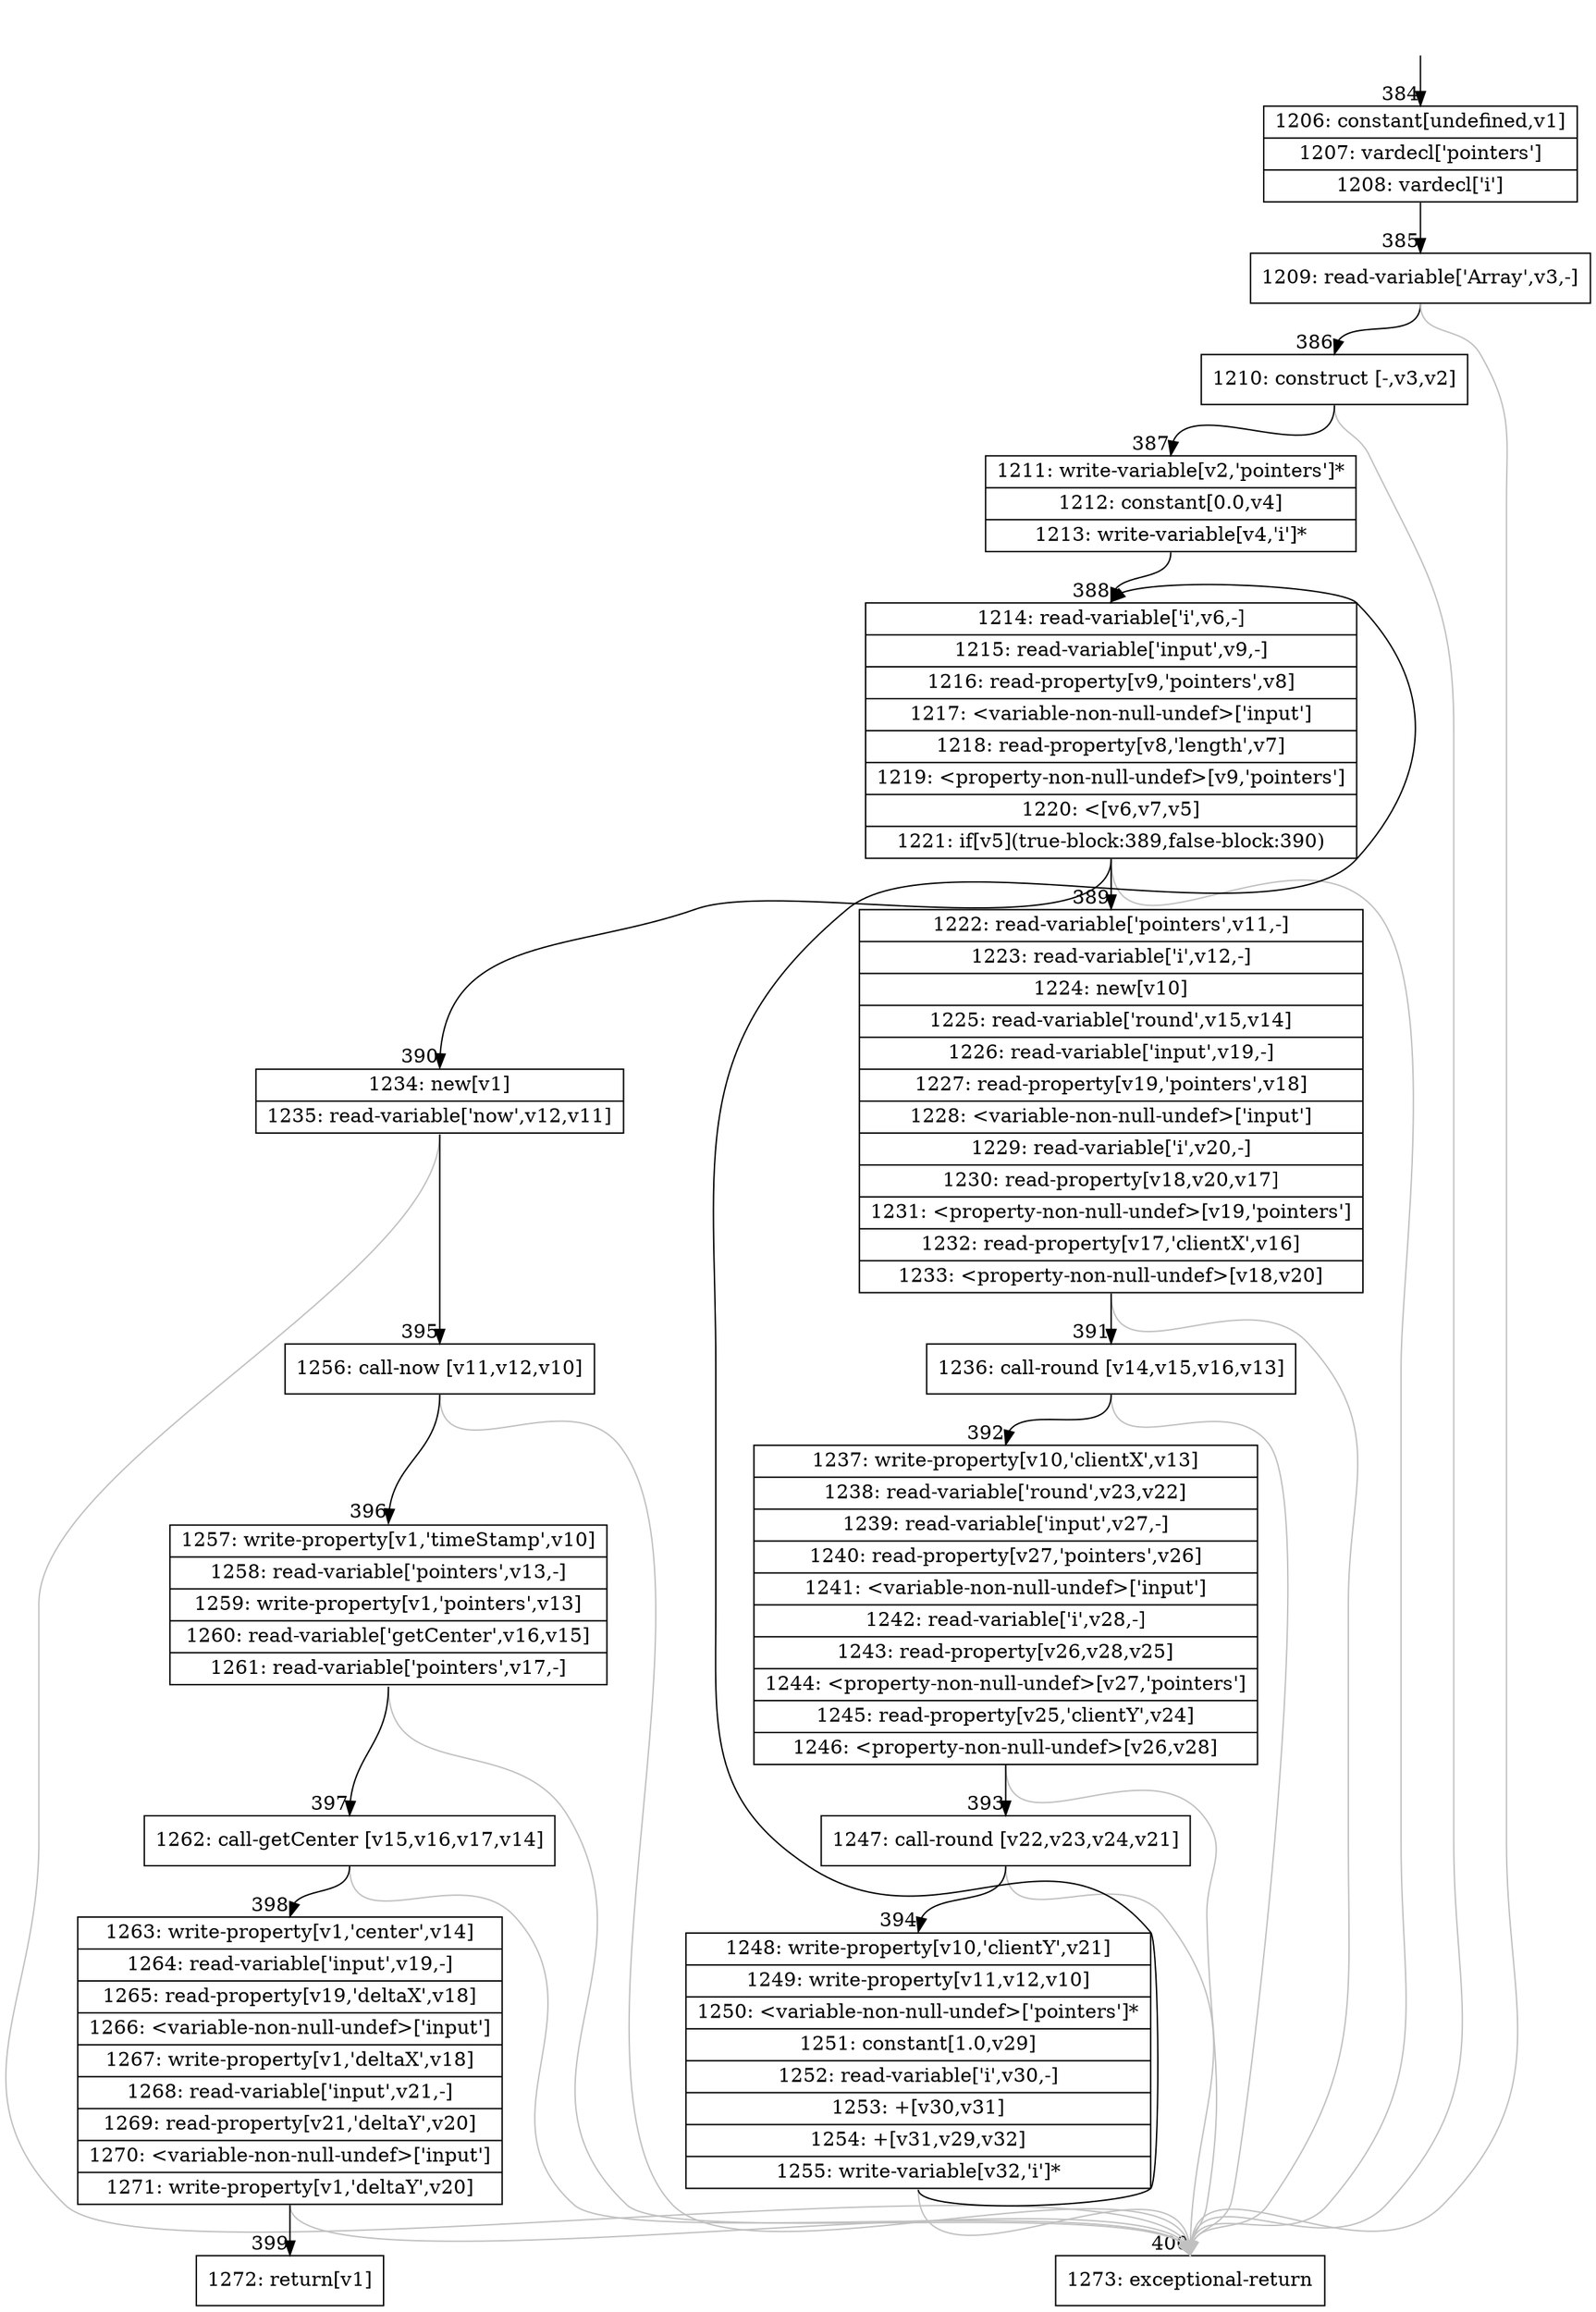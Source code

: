 digraph {
rankdir="TD"
BB_entry36[shape=none,label=""];
BB_entry36 -> BB384 [tailport=s, headport=n, headlabel="    384"]
BB384 [shape=record label="{1206: constant[undefined,v1]|1207: vardecl['pointers']|1208: vardecl['i']}" ] 
BB384 -> BB385 [tailport=s, headport=n, headlabel="      385"]
BB385 [shape=record label="{1209: read-variable['Array',v3,-]}" ] 
BB385 -> BB386 [tailport=s, headport=n, headlabel="      386"]
BB385 -> BB400 [tailport=s, headport=n, color=gray, headlabel="      400"]
BB386 [shape=record label="{1210: construct [-,v3,v2]}" ] 
BB386 -> BB387 [tailport=s, headport=n, headlabel="      387"]
BB386 -> BB400 [tailport=s, headport=n, color=gray]
BB387 [shape=record label="{1211: write-variable[v2,'pointers']*|1212: constant[0.0,v4]|1213: write-variable[v4,'i']*}" ] 
BB387 -> BB388 [tailport=s, headport=n, headlabel="      388"]
BB388 [shape=record label="{1214: read-variable['i',v6,-]|1215: read-variable['input',v9,-]|1216: read-property[v9,'pointers',v8]|1217: \<variable-non-null-undef\>['input']|1218: read-property[v8,'length',v7]|1219: \<property-non-null-undef\>[v9,'pointers']|1220: \<[v6,v7,v5]|1221: if[v5](true-block:389,false-block:390)}" ] 
BB388 -> BB389 [tailport=s, headport=n, headlabel="      389"]
BB388 -> BB390 [tailport=s, headport=n, headlabel="      390"]
BB388 -> BB400 [tailport=s, headport=n, color=gray]
BB389 [shape=record label="{1222: read-variable['pointers',v11,-]|1223: read-variable['i',v12,-]|1224: new[v10]|1225: read-variable['round',v15,v14]|1226: read-variable['input',v19,-]|1227: read-property[v19,'pointers',v18]|1228: \<variable-non-null-undef\>['input']|1229: read-variable['i',v20,-]|1230: read-property[v18,v20,v17]|1231: \<property-non-null-undef\>[v19,'pointers']|1232: read-property[v17,'clientX',v16]|1233: \<property-non-null-undef\>[v18,v20]}" ] 
BB389 -> BB391 [tailport=s, headport=n, headlabel="      391"]
BB389 -> BB400 [tailport=s, headport=n, color=gray]
BB390 [shape=record label="{1234: new[v1]|1235: read-variable['now',v12,v11]}" ] 
BB390 -> BB395 [tailport=s, headport=n, headlabel="      395"]
BB390 -> BB400 [tailport=s, headport=n, color=gray]
BB391 [shape=record label="{1236: call-round [v14,v15,v16,v13]}" ] 
BB391 -> BB392 [tailport=s, headport=n, headlabel="      392"]
BB391 -> BB400 [tailport=s, headport=n, color=gray]
BB392 [shape=record label="{1237: write-property[v10,'clientX',v13]|1238: read-variable['round',v23,v22]|1239: read-variable['input',v27,-]|1240: read-property[v27,'pointers',v26]|1241: \<variable-non-null-undef\>['input']|1242: read-variable['i',v28,-]|1243: read-property[v26,v28,v25]|1244: \<property-non-null-undef\>[v27,'pointers']|1245: read-property[v25,'clientY',v24]|1246: \<property-non-null-undef\>[v26,v28]}" ] 
BB392 -> BB393 [tailport=s, headport=n, headlabel="      393"]
BB392 -> BB400 [tailport=s, headport=n, color=gray]
BB393 [shape=record label="{1247: call-round [v22,v23,v24,v21]}" ] 
BB393 -> BB394 [tailport=s, headport=n, headlabel="      394"]
BB393 -> BB400 [tailport=s, headport=n, color=gray]
BB394 [shape=record label="{1248: write-property[v10,'clientY',v21]|1249: write-property[v11,v12,v10]|1250: \<variable-non-null-undef\>['pointers']*|1251: constant[1.0,v29]|1252: read-variable['i',v30,-]|1253: +[v30,v31]|1254: +[v31,v29,v32]|1255: write-variable[v32,'i']*}" ] 
BB394 -> BB388 [tailport=s, headport=n]
BB394 -> BB400 [tailport=s, headport=n, color=gray]
BB395 [shape=record label="{1256: call-now [v11,v12,v10]}" ] 
BB395 -> BB396 [tailport=s, headport=n, headlabel="      396"]
BB395 -> BB400 [tailport=s, headport=n, color=gray]
BB396 [shape=record label="{1257: write-property[v1,'timeStamp',v10]|1258: read-variable['pointers',v13,-]|1259: write-property[v1,'pointers',v13]|1260: read-variable['getCenter',v16,v15]|1261: read-variable['pointers',v17,-]}" ] 
BB396 -> BB397 [tailport=s, headport=n, headlabel="      397"]
BB396 -> BB400 [tailport=s, headport=n, color=gray]
BB397 [shape=record label="{1262: call-getCenter [v15,v16,v17,v14]}" ] 
BB397 -> BB398 [tailport=s, headport=n, headlabel="      398"]
BB397 -> BB400 [tailport=s, headport=n, color=gray]
BB398 [shape=record label="{1263: write-property[v1,'center',v14]|1264: read-variable['input',v19,-]|1265: read-property[v19,'deltaX',v18]|1266: \<variable-non-null-undef\>['input']|1267: write-property[v1,'deltaX',v18]|1268: read-variable['input',v21,-]|1269: read-property[v21,'deltaY',v20]|1270: \<variable-non-null-undef\>['input']|1271: write-property[v1,'deltaY',v20]}" ] 
BB398 -> BB399 [tailport=s, headport=n, headlabel="      399"]
BB398 -> BB400 [tailport=s, headport=n, color=gray]
BB399 [shape=record label="{1272: return[v1]}" ] 
BB400 [shape=record label="{1273: exceptional-return}" ] 
//#$~ 597
}
